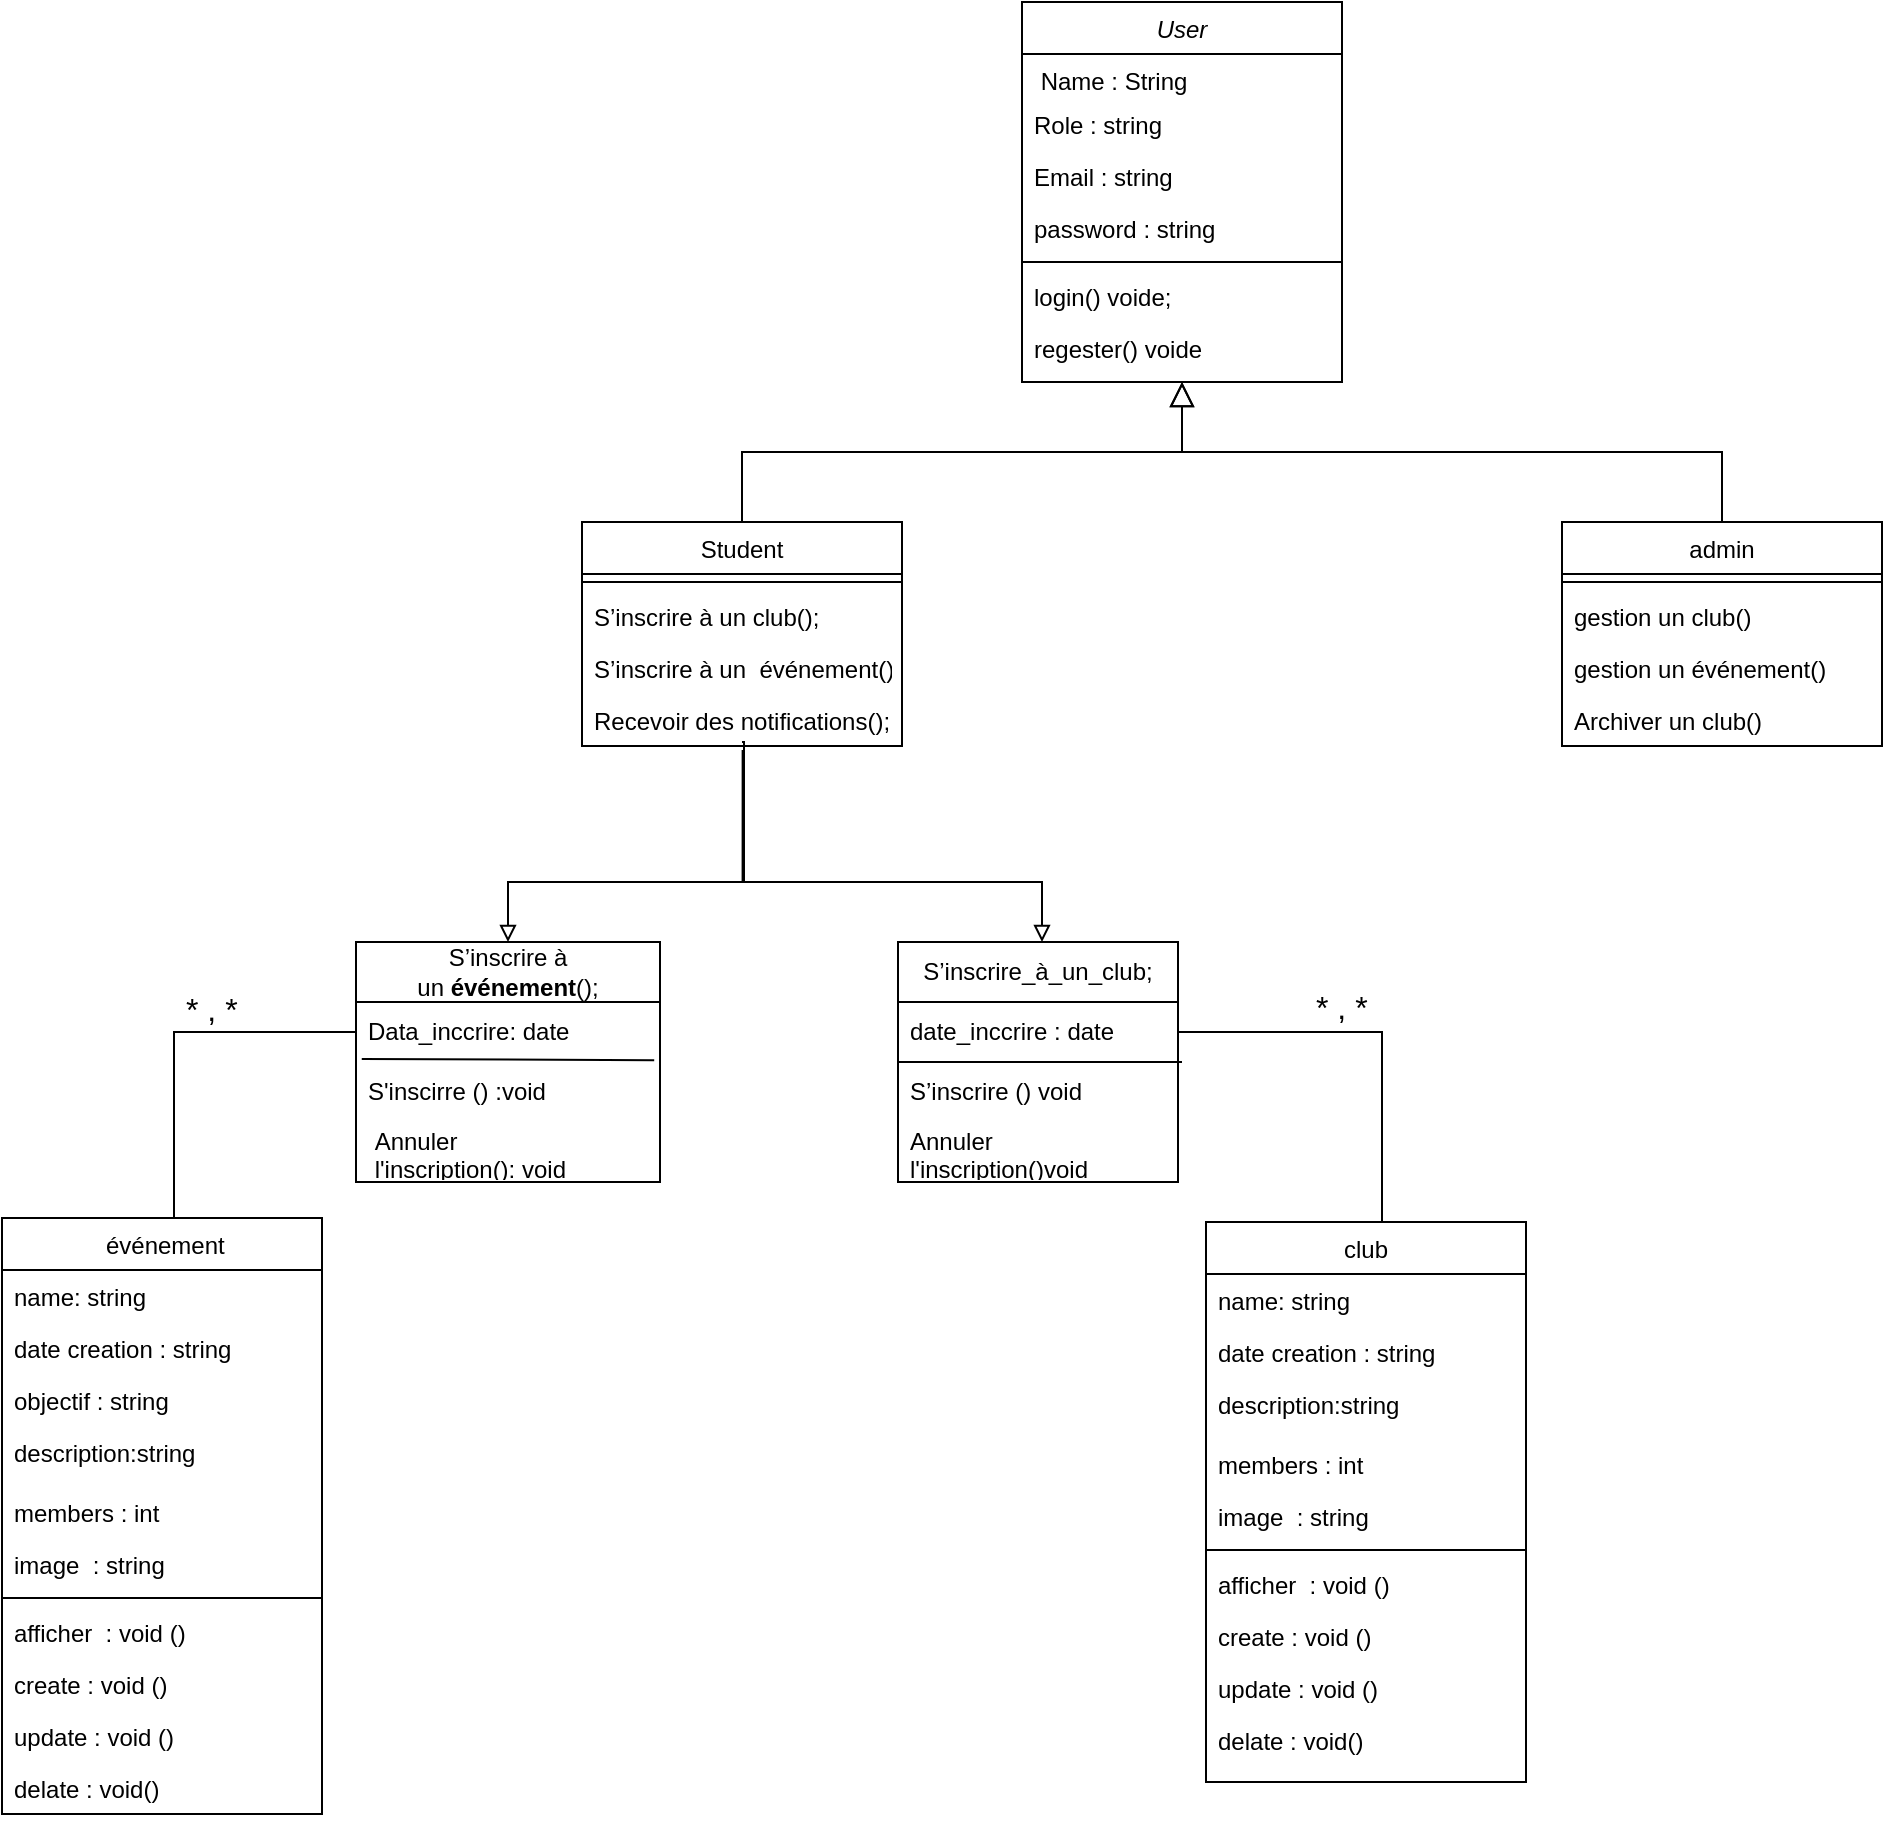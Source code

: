 <mxfile version="26.0.14">
  <diagram id="C5RBs43oDa-KdzZeNtuy" name="Page-1">
    <mxGraphModel dx="2591" dy="933" grid="1" gridSize="10" guides="1" tooltips="1" connect="1" arrows="1" fold="1" page="1" pageScale="1" pageWidth="827" pageHeight="1169" math="0" shadow="0">
      <root>
        <mxCell id="WIyWlLk6GJQsqaUBKTNV-0" />
        <mxCell id="WIyWlLk6GJQsqaUBKTNV-1" parent="WIyWlLk6GJQsqaUBKTNV-0" />
        <mxCell id="zkfFHV4jXpPFQw0GAbJ--0" value="User" style="swimlane;fontStyle=2;align=center;verticalAlign=top;childLayout=stackLayout;horizontal=1;startSize=26;horizontalStack=0;resizeParent=1;resizeLast=0;collapsible=1;marginBottom=0;rounded=0;shadow=0;strokeWidth=1;" parent="WIyWlLk6GJQsqaUBKTNV-1" vertex="1">
          <mxGeometry x="220" y="120" width="160" height="190" as="geometry">
            <mxRectangle x="230" y="140" width="160" height="26" as="alternateBounds" />
          </mxGeometry>
        </mxCell>
        <mxCell id="zkfFHV4jXpPFQw0GAbJ--1" value=" Name : String  " style="text;align=left;verticalAlign=top;spacingLeft=4;spacingRight=4;overflow=hidden;rotatable=0;points=[[0,0.5],[1,0.5]];portConstraint=eastwest;" parent="zkfFHV4jXpPFQw0GAbJ--0" vertex="1">
          <mxGeometry y="26" width="160" height="22" as="geometry" />
        </mxCell>
        <mxCell id="zkfFHV4jXpPFQw0GAbJ--2" value="Role : string" style="text;align=left;verticalAlign=top;spacingLeft=4;spacingRight=4;overflow=hidden;rotatable=0;points=[[0,0.5],[1,0.5]];portConstraint=eastwest;rounded=0;shadow=0;html=0;" parent="zkfFHV4jXpPFQw0GAbJ--0" vertex="1">
          <mxGeometry y="48" width="160" height="26" as="geometry" />
        </mxCell>
        <mxCell id="zkfFHV4jXpPFQw0GAbJ--3" value="Email : string " style="text;align=left;verticalAlign=top;spacingLeft=4;spacingRight=4;overflow=hidden;rotatable=0;points=[[0,0.5],[1,0.5]];portConstraint=eastwest;rounded=0;shadow=0;html=0;" parent="zkfFHV4jXpPFQw0GAbJ--0" vertex="1">
          <mxGeometry y="74" width="160" height="26" as="geometry" />
        </mxCell>
        <mxCell id="uCm8JS2zT_X1d5jvFOh7-0" value="password : string " style="text;align=left;verticalAlign=top;spacingLeft=4;spacingRight=4;overflow=hidden;rotatable=0;points=[[0,0.5],[1,0.5]];portConstraint=eastwest;rounded=0;shadow=0;html=0;" parent="zkfFHV4jXpPFQw0GAbJ--0" vertex="1">
          <mxGeometry y="100" width="160" height="26" as="geometry" />
        </mxCell>
        <mxCell id="zkfFHV4jXpPFQw0GAbJ--4" value="" style="line;html=1;strokeWidth=1;align=left;verticalAlign=middle;spacingTop=-1;spacingLeft=3;spacingRight=3;rotatable=0;labelPosition=right;points=[];portConstraint=eastwest;" parent="zkfFHV4jXpPFQw0GAbJ--0" vertex="1">
          <mxGeometry y="126" width="160" height="8" as="geometry" />
        </mxCell>
        <mxCell id="zkfFHV4jXpPFQw0GAbJ--5" value="login() voide;" style="text;align=left;verticalAlign=top;spacingLeft=4;spacingRight=4;overflow=hidden;rotatable=0;points=[[0,0.5],[1,0.5]];portConstraint=eastwest;" parent="zkfFHV4jXpPFQw0GAbJ--0" vertex="1">
          <mxGeometry y="134" width="160" height="26" as="geometry" />
        </mxCell>
        <mxCell id="uCm8JS2zT_X1d5jvFOh7-1" value="regester() voide  " style="text;align=left;verticalAlign=top;spacingLeft=4;spacingRight=4;overflow=hidden;rotatable=0;points=[[0,0.5],[1,0.5]];portConstraint=eastwest;" parent="zkfFHV4jXpPFQw0GAbJ--0" vertex="1">
          <mxGeometry y="160" width="160" height="26" as="geometry" />
        </mxCell>
        <mxCell id="zkfFHV4jXpPFQw0GAbJ--6" value="Student" style="swimlane;fontStyle=0;align=center;verticalAlign=top;childLayout=stackLayout;horizontal=1;startSize=26;horizontalStack=0;resizeParent=1;resizeLast=0;collapsible=1;marginBottom=0;rounded=0;shadow=0;strokeWidth=1;" parent="WIyWlLk6GJQsqaUBKTNV-1" vertex="1">
          <mxGeometry y="380" width="160" height="112" as="geometry">
            <mxRectangle x="130" y="380" width="160" height="26" as="alternateBounds" />
          </mxGeometry>
        </mxCell>
        <mxCell id="zkfFHV4jXpPFQw0GAbJ--9" value="" style="line;html=1;strokeWidth=1;align=left;verticalAlign=middle;spacingTop=-1;spacingLeft=3;spacingRight=3;rotatable=0;labelPosition=right;points=[];portConstraint=eastwest;" parent="zkfFHV4jXpPFQw0GAbJ--6" vertex="1">
          <mxGeometry y="26" width="160" height="8" as="geometry" />
        </mxCell>
        <mxCell id="uCm8JS2zT_X1d5jvFOh7-5" value="S’inscrire à un club();" style="text;align=left;verticalAlign=top;spacingLeft=4;spacingRight=4;overflow=hidden;rotatable=0;points=[[0,0.5],[1,0.5]];portConstraint=eastwest;" parent="zkfFHV4jXpPFQw0GAbJ--6" vertex="1">
          <mxGeometry y="34" width="160" height="26" as="geometry" />
        </mxCell>
        <mxCell id="uCm8JS2zT_X1d5jvFOh7-6" value="S’inscrire à un  événement();" style="text;align=left;verticalAlign=top;spacingLeft=4;spacingRight=4;overflow=hidden;rotatable=0;points=[[0,0.5],[1,0.5]];portConstraint=eastwest;" parent="zkfFHV4jXpPFQw0GAbJ--6" vertex="1">
          <mxGeometry y="60" width="160" height="26" as="geometry" />
        </mxCell>
        <mxCell id="uCm8JS2zT_X1d5jvFOh7-7" value="Recevoir des notifications();" style="text;align=left;verticalAlign=top;spacingLeft=4;spacingRight=4;overflow=hidden;rotatable=0;points=[[0,0.5],[1,0.5]];portConstraint=eastwest;" parent="zkfFHV4jXpPFQw0GAbJ--6" vertex="1">
          <mxGeometry y="86" width="160" height="26" as="geometry" />
        </mxCell>
        <mxCell id="zkfFHV4jXpPFQw0GAbJ--12" value="" style="endArrow=block;endSize=10;endFill=0;shadow=0;strokeWidth=1;rounded=0;curved=0;edgeStyle=elbowEdgeStyle;elbow=vertical;" parent="WIyWlLk6GJQsqaUBKTNV-1" source="zkfFHV4jXpPFQw0GAbJ--6" target="zkfFHV4jXpPFQw0GAbJ--0" edge="1">
          <mxGeometry width="160" relative="1" as="geometry">
            <mxPoint x="200" y="203" as="sourcePoint" />
            <mxPoint x="200" y="203" as="targetPoint" />
          </mxGeometry>
        </mxCell>
        <mxCell id="zkfFHV4jXpPFQw0GAbJ--13" value="admin" style="swimlane;fontStyle=0;align=center;verticalAlign=top;childLayout=stackLayout;horizontal=1;startSize=26;horizontalStack=0;resizeParent=1;resizeLast=0;collapsible=1;marginBottom=0;rounded=0;shadow=0;strokeWidth=1;" parent="WIyWlLk6GJQsqaUBKTNV-1" vertex="1">
          <mxGeometry x="490" y="380" width="160" height="112" as="geometry">
            <mxRectangle x="340" y="380" width="170" height="26" as="alternateBounds" />
          </mxGeometry>
        </mxCell>
        <mxCell id="zkfFHV4jXpPFQw0GAbJ--15" value="" style="line;html=1;strokeWidth=1;align=left;verticalAlign=middle;spacingTop=-1;spacingLeft=3;spacingRight=3;rotatable=0;labelPosition=right;points=[];portConstraint=eastwest;" parent="zkfFHV4jXpPFQw0GAbJ--13" vertex="1">
          <mxGeometry y="26" width="160" height="8" as="geometry" />
        </mxCell>
        <mxCell id="uCm8JS2zT_X1d5jvFOh7-2" value="gestion un club()" style="text;align=left;verticalAlign=top;spacingLeft=4;spacingRight=4;overflow=hidden;rotatable=0;points=[[0,0.5],[1,0.5]];portConstraint=eastwest;" parent="zkfFHV4jXpPFQw0GAbJ--13" vertex="1">
          <mxGeometry y="34" width="160" height="26" as="geometry" />
        </mxCell>
        <mxCell id="uCm8JS2zT_X1d5jvFOh7-3" value="gestion un événement()" style="text;align=left;verticalAlign=top;spacingLeft=4;spacingRight=4;overflow=hidden;rotatable=0;points=[[0,0.5],[1,0.5]];portConstraint=eastwest;" parent="zkfFHV4jXpPFQw0GAbJ--13" vertex="1">
          <mxGeometry y="60" width="160" height="26" as="geometry" />
        </mxCell>
        <mxCell id="uCm8JS2zT_X1d5jvFOh7-8" value="Archiver un club()" style="text;align=left;verticalAlign=top;spacingLeft=4;spacingRight=4;overflow=hidden;rotatable=0;points=[[0,0.5],[1,0.5]];portConstraint=eastwest;" parent="zkfFHV4jXpPFQw0GAbJ--13" vertex="1">
          <mxGeometry y="86" width="160" height="26" as="geometry" />
        </mxCell>
        <mxCell id="zkfFHV4jXpPFQw0GAbJ--16" value="" style="endArrow=block;endSize=10;endFill=0;shadow=0;strokeWidth=1;rounded=0;curved=0;edgeStyle=elbowEdgeStyle;elbow=vertical;" parent="WIyWlLk6GJQsqaUBKTNV-1" source="zkfFHV4jXpPFQw0GAbJ--13" target="zkfFHV4jXpPFQw0GAbJ--0" edge="1">
          <mxGeometry width="160" relative="1" as="geometry">
            <mxPoint x="210" y="373" as="sourcePoint" />
            <mxPoint x="310" y="271" as="targetPoint" />
          </mxGeometry>
        </mxCell>
        <mxCell id="zkfFHV4jXpPFQw0GAbJ--17" value="club" style="swimlane;fontStyle=0;align=center;verticalAlign=top;childLayout=stackLayout;horizontal=1;startSize=26;horizontalStack=0;resizeParent=1;resizeLast=0;collapsible=1;marginBottom=0;rounded=0;shadow=0;strokeWidth=1;" parent="WIyWlLk6GJQsqaUBKTNV-1" vertex="1">
          <mxGeometry x="312" y="730" width="160" height="280" as="geometry">
            <mxRectangle x="550" y="140" width="160" height="26" as="alternateBounds" />
          </mxGeometry>
        </mxCell>
        <mxCell id="zkfFHV4jXpPFQw0GAbJ--18" value="name: string" style="text;align=left;verticalAlign=top;spacingLeft=4;spacingRight=4;overflow=hidden;rotatable=0;points=[[0,0.5],[1,0.5]];portConstraint=eastwest;" parent="zkfFHV4jXpPFQw0GAbJ--17" vertex="1">
          <mxGeometry y="26" width="160" height="26" as="geometry" />
        </mxCell>
        <mxCell id="zkfFHV4jXpPFQw0GAbJ--19" value="date creation : string " style="text;align=left;verticalAlign=top;spacingLeft=4;spacingRight=4;overflow=hidden;rotatable=0;points=[[0,0.5],[1,0.5]];portConstraint=eastwest;rounded=0;shadow=0;html=0;" parent="zkfFHV4jXpPFQw0GAbJ--17" vertex="1">
          <mxGeometry y="52" width="160" height="26" as="geometry" />
        </mxCell>
        <mxCell id="zkfFHV4jXpPFQw0GAbJ--21" value="description:string " style="text;align=left;verticalAlign=top;spacingLeft=4;spacingRight=4;overflow=hidden;rotatable=0;points=[[0,0.5],[1,0.5]];portConstraint=eastwest;rounded=0;shadow=0;html=0;" parent="zkfFHV4jXpPFQw0GAbJ--17" vertex="1">
          <mxGeometry y="78" width="160" height="30" as="geometry" />
        </mxCell>
        <mxCell id="zkfFHV4jXpPFQw0GAbJ--22" value="members : int " style="text;align=left;verticalAlign=top;spacingLeft=4;spacingRight=4;overflow=hidden;rotatable=0;points=[[0,0.5],[1,0.5]];portConstraint=eastwest;rounded=0;shadow=0;html=0;" parent="zkfFHV4jXpPFQw0GAbJ--17" vertex="1">
          <mxGeometry y="108" width="160" height="26" as="geometry" />
        </mxCell>
        <mxCell id="uCm8JS2zT_X1d5jvFOh7-9" value="image  : string " style="text;align=left;verticalAlign=top;spacingLeft=4;spacingRight=4;overflow=hidden;rotatable=0;points=[[0,0.5],[1,0.5]];portConstraint=eastwest;rounded=0;shadow=0;html=0;" parent="zkfFHV4jXpPFQw0GAbJ--17" vertex="1">
          <mxGeometry y="134" width="160" height="26" as="geometry" />
        </mxCell>
        <mxCell id="zkfFHV4jXpPFQw0GAbJ--23" value="" style="line;html=1;strokeWidth=1;align=left;verticalAlign=middle;spacingTop=-1;spacingLeft=3;spacingRight=3;rotatable=0;labelPosition=right;points=[];portConstraint=eastwest;" parent="zkfFHV4jXpPFQw0GAbJ--17" vertex="1">
          <mxGeometry y="160" width="160" height="8" as="geometry" />
        </mxCell>
        <mxCell id="uCm8JS2zT_X1d5jvFOh7-11" value="afficher  : void ()" style="text;align=left;verticalAlign=top;spacingLeft=4;spacingRight=4;overflow=hidden;rotatable=0;points=[[0,0.5],[1,0.5]];portConstraint=eastwest;" parent="zkfFHV4jXpPFQw0GAbJ--17" vertex="1">
          <mxGeometry y="168" width="160" height="26" as="geometry" />
        </mxCell>
        <mxCell id="zkfFHV4jXpPFQw0GAbJ--24" value="create : void ()" style="text;align=left;verticalAlign=top;spacingLeft=4;spacingRight=4;overflow=hidden;rotatable=0;points=[[0,0.5],[1,0.5]];portConstraint=eastwest;" parent="zkfFHV4jXpPFQw0GAbJ--17" vertex="1">
          <mxGeometry y="194" width="160" height="26" as="geometry" />
        </mxCell>
        <mxCell id="zkfFHV4jXpPFQw0GAbJ--25" value="update : void ()" style="text;align=left;verticalAlign=top;spacingLeft=4;spacingRight=4;overflow=hidden;rotatable=0;points=[[0,0.5],[1,0.5]];portConstraint=eastwest;" parent="zkfFHV4jXpPFQw0GAbJ--17" vertex="1">
          <mxGeometry y="220" width="160" height="26" as="geometry" />
        </mxCell>
        <mxCell id="uCm8JS2zT_X1d5jvFOh7-10" value="delate : void()" style="text;align=left;verticalAlign=top;spacingLeft=4;spacingRight=4;overflow=hidden;rotatable=0;points=[[0,0.5],[1,0.5]];portConstraint=eastwest;" parent="zkfFHV4jXpPFQw0GAbJ--17" vertex="1">
          <mxGeometry y="246" width="160" height="26" as="geometry" />
        </mxCell>
        <mxCell id="uCm8JS2zT_X1d5jvFOh7-26" style="edgeStyle=orthogonalEdgeStyle;rounded=0;orthogonalLoop=1;jettySize=auto;html=1;exitX=0.5;exitY=0;exitDx=0;exitDy=0;entryX=0;entryY=0.5;entryDx=0;entryDy=0;endArrow=none;startFill=0;" parent="WIyWlLk6GJQsqaUBKTNV-1" target="uCm8JS2zT_X1d5jvFOh7-34" edge="1">
          <mxGeometry relative="1" as="geometry">
            <mxPoint x="-120" y="650" as="targetPoint" />
            <mxPoint x="-204" y="728" as="sourcePoint" />
            <Array as="points">
              <mxPoint x="-204" y="635" />
            </Array>
          </mxGeometry>
        </mxCell>
        <mxCell id="uCm8JS2zT_X1d5jvFOh7-12" value=" événement" style="swimlane;fontStyle=0;align=center;verticalAlign=top;childLayout=stackLayout;horizontal=1;startSize=26;horizontalStack=0;resizeParent=1;resizeLast=0;collapsible=1;marginBottom=0;rounded=0;shadow=0;strokeWidth=1;" parent="WIyWlLk6GJQsqaUBKTNV-1" vertex="1">
          <mxGeometry x="-290" y="728" width="160" height="298" as="geometry">
            <mxRectangle x="550" y="140" width="160" height="26" as="alternateBounds" />
          </mxGeometry>
        </mxCell>
        <mxCell id="uCm8JS2zT_X1d5jvFOh7-13" value="name: string" style="text;align=left;verticalAlign=top;spacingLeft=4;spacingRight=4;overflow=hidden;rotatable=0;points=[[0,0.5],[1,0.5]];portConstraint=eastwest;" parent="uCm8JS2zT_X1d5jvFOh7-12" vertex="1">
          <mxGeometry y="26" width="160" height="26" as="geometry" />
        </mxCell>
        <mxCell id="uCm8JS2zT_X1d5jvFOh7-14" value="date creation : string " style="text;align=left;verticalAlign=top;spacingLeft=4;spacingRight=4;overflow=hidden;rotatable=0;points=[[0,0.5],[1,0.5]];portConstraint=eastwest;rounded=0;shadow=0;html=0;" parent="uCm8JS2zT_X1d5jvFOh7-12" vertex="1">
          <mxGeometry y="52" width="160" height="26" as="geometry" />
        </mxCell>
        <mxCell id="uCm8JS2zT_X1d5jvFOh7-15" value="objectif : string " style="text;align=left;verticalAlign=top;spacingLeft=4;spacingRight=4;overflow=hidden;rotatable=0;points=[[0,0.5],[1,0.5]];portConstraint=eastwest;rounded=0;shadow=0;html=0;" parent="uCm8JS2zT_X1d5jvFOh7-12" vertex="1">
          <mxGeometry y="78" width="160" height="26" as="geometry" />
        </mxCell>
        <mxCell id="uCm8JS2zT_X1d5jvFOh7-16" value="description:string " style="text;align=left;verticalAlign=top;spacingLeft=4;spacingRight=4;overflow=hidden;rotatable=0;points=[[0,0.5],[1,0.5]];portConstraint=eastwest;rounded=0;shadow=0;html=0;" parent="uCm8JS2zT_X1d5jvFOh7-12" vertex="1">
          <mxGeometry y="104" width="160" height="30" as="geometry" />
        </mxCell>
        <mxCell id="uCm8JS2zT_X1d5jvFOh7-17" value="members : int " style="text;align=left;verticalAlign=top;spacingLeft=4;spacingRight=4;overflow=hidden;rotatable=0;points=[[0,0.5],[1,0.5]];portConstraint=eastwest;rounded=0;shadow=0;html=0;" parent="uCm8JS2zT_X1d5jvFOh7-12" vertex="1">
          <mxGeometry y="134" width="160" height="26" as="geometry" />
        </mxCell>
        <mxCell id="uCm8JS2zT_X1d5jvFOh7-18" value="image  : string " style="text;align=left;verticalAlign=top;spacingLeft=4;spacingRight=4;overflow=hidden;rotatable=0;points=[[0,0.5],[1,0.5]];portConstraint=eastwest;rounded=0;shadow=0;html=0;" parent="uCm8JS2zT_X1d5jvFOh7-12" vertex="1">
          <mxGeometry y="160" width="160" height="26" as="geometry" />
        </mxCell>
        <mxCell id="uCm8JS2zT_X1d5jvFOh7-19" value="" style="line;html=1;strokeWidth=1;align=left;verticalAlign=middle;spacingTop=-1;spacingLeft=3;spacingRight=3;rotatable=0;labelPosition=right;points=[];portConstraint=eastwest;" parent="uCm8JS2zT_X1d5jvFOh7-12" vertex="1">
          <mxGeometry y="186" width="160" height="8" as="geometry" />
        </mxCell>
        <mxCell id="uCm8JS2zT_X1d5jvFOh7-20" value="afficher  : void ()" style="text;align=left;verticalAlign=top;spacingLeft=4;spacingRight=4;overflow=hidden;rotatable=0;points=[[0,0.5],[1,0.5]];portConstraint=eastwest;" parent="uCm8JS2zT_X1d5jvFOh7-12" vertex="1">
          <mxGeometry y="194" width="160" height="26" as="geometry" />
        </mxCell>
        <mxCell id="uCm8JS2zT_X1d5jvFOh7-21" value="create : void ()" style="text;align=left;verticalAlign=top;spacingLeft=4;spacingRight=4;overflow=hidden;rotatable=0;points=[[0,0.5],[1,0.5]];portConstraint=eastwest;" parent="uCm8JS2zT_X1d5jvFOh7-12" vertex="1">
          <mxGeometry y="220" width="160" height="26" as="geometry" />
        </mxCell>
        <mxCell id="uCm8JS2zT_X1d5jvFOh7-22" value="update : void ()" style="text;align=left;verticalAlign=top;spacingLeft=4;spacingRight=4;overflow=hidden;rotatable=0;points=[[0,0.5],[1,0.5]];portConstraint=eastwest;" parent="uCm8JS2zT_X1d5jvFOh7-12" vertex="1">
          <mxGeometry y="246" width="160" height="26" as="geometry" />
        </mxCell>
        <mxCell id="uCm8JS2zT_X1d5jvFOh7-23" value="delate : void()" style="text;align=left;verticalAlign=top;spacingLeft=4;spacingRight=4;overflow=hidden;rotatable=0;points=[[0,0.5],[1,0.5]];portConstraint=eastwest;" parent="uCm8JS2zT_X1d5jvFOh7-12" vertex="1">
          <mxGeometry y="272" width="160" height="26" as="geometry" />
        </mxCell>
        <mxCell id="uCm8JS2zT_X1d5jvFOh7-37" style="edgeStyle=orthogonalEdgeStyle;rounded=0;orthogonalLoop=1;jettySize=auto;html=1;fontFamily=Helvetica;fontSize=12;fontColor=default;entryX=0.502;entryY=1.077;entryDx=0;entryDy=0;entryPerimeter=0;endArrow=none;startFill=0;startArrow=block;" parent="WIyWlLk6GJQsqaUBKTNV-1" source="uCm8JS2zT_X1d5jvFOh7-33" target="uCm8JS2zT_X1d5jvFOh7-7" edge="1">
          <mxGeometry relative="1" as="geometry">
            <mxPoint x="80" y="550" as="targetPoint" />
            <Array as="points">
              <mxPoint x="80" y="560" />
            </Array>
          </mxGeometry>
        </mxCell>
        <mxCell id="uCm8JS2zT_X1d5jvFOh7-33" value="&lt;span style=&quot;text-align: left; text-wrap-mode: nowrap;&quot;&gt;S’inscrire à un&lt;/span&gt;&lt;strong data-end=&quot;818&quot; data-start=&quot;778&quot;&gt;&amp;nbsp;événement&lt;/strong&gt;&lt;span style=&quot;text-align: left; text-wrap-mode: nowrap;&quot;&gt;();&lt;/span&gt;" style="swimlane;fontStyle=0;childLayout=stackLayout;horizontal=1;startSize=30;horizontalStack=0;resizeParent=1;resizeParentMax=0;resizeLast=0;collapsible=1;marginBottom=0;whiteSpace=wrap;html=1;strokeColor=default;align=center;verticalAlign=middle;fontFamily=Helvetica;fontSize=12;fontColor=default;fillColor=default;" parent="WIyWlLk6GJQsqaUBKTNV-1" vertex="1">
          <mxGeometry x="-113" y="590" width="152" height="120" as="geometry" />
        </mxCell>
        <mxCell id="uCm8JS2zT_X1d5jvFOh7-34" value="Data_inccrire: date" style="text;strokeColor=none;fillColor=none;align=left;verticalAlign=middle;spacingLeft=4;spacingRight=4;overflow=hidden;points=[[0,0.5],[1,0.5]];portConstraint=eastwest;rotatable=0;whiteSpace=wrap;html=1;fontFamily=Helvetica;fontSize=12;fontColor=default;" parent="uCm8JS2zT_X1d5jvFOh7-33" vertex="1">
          <mxGeometry y="30" width="152" height="30" as="geometry" />
        </mxCell>
        <mxCell id="uCm8JS2zT_X1d5jvFOh7-35" value="S&#39;inscirre () :void" style="text;strokeColor=none;fillColor=none;align=left;verticalAlign=middle;spacingLeft=4;spacingRight=4;overflow=hidden;points=[[0,0.5],[1,0.5]];portConstraint=eastwest;rotatable=0;whiteSpace=wrap;html=1;fontFamily=Helvetica;fontSize=12;fontColor=default;" parent="uCm8JS2zT_X1d5jvFOh7-33" vertex="1">
          <mxGeometry y="60" width="152" height="30" as="geometry" />
        </mxCell>
        <mxCell id="uCm8JS2zT_X1d5jvFOh7-36" value="&amp;nbsp;Annuler&lt;div&gt;&amp;nbsp;l&#39;inscription(): void&lt;/div&gt;" style="text;strokeColor=none;fillColor=none;align=left;verticalAlign=middle;spacingLeft=4;spacingRight=4;overflow=hidden;points=[[0,0.5],[1,0.5]];portConstraint=eastwest;rotatable=0;whiteSpace=wrap;html=1;fontFamily=Helvetica;fontSize=12;fontColor=default;" parent="uCm8JS2zT_X1d5jvFOh7-33" vertex="1">
          <mxGeometry y="90" width="152" height="30" as="geometry" />
        </mxCell>
        <mxCell id="uCm8JS2zT_X1d5jvFOh7-58" value="" style="endArrow=none;html=1;rounded=0;fontFamily=Helvetica;fontSize=12;fontColor=default;exitX=0.019;exitY=0.949;exitDx=0;exitDy=0;exitPerimeter=0;entryX=0.981;entryY=-0.031;entryDx=0;entryDy=0;entryPerimeter=0;" parent="uCm8JS2zT_X1d5jvFOh7-33" source="uCm8JS2zT_X1d5jvFOh7-34" target="uCm8JS2zT_X1d5jvFOh7-35" edge="1">
          <mxGeometry width="50" height="50" relative="1" as="geometry">
            <mxPoint x="153" y="250" as="sourcePoint" />
            <mxPoint x="203" y="200" as="targetPoint" />
          </mxGeometry>
        </mxCell>
        <mxCell id="uCm8JS2zT_X1d5jvFOh7-51" style="edgeStyle=orthogonalEdgeStyle;rounded=0;orthogonalLoop=1;jettySize=auto;html=1;fontFamily=Helvetica;fontSize=12;fontColor=default;endArrow=none;startFill=0;startArrow=block;" parent="WIyWlLk6GJQsqaUBKTNV-1" source="uCm8JS2zT_X1d5jvFOh7-39" edge="1">
          <mxGeometry relative="1" as="geometry">
            <mxPoint x="80" y="490" as="targetPoint" />
            <Array as="points">
              <mxPoint x="230" y="560" />
              <mxPoint x="81" y="560" />
              <mxPoint x="81" y="490" />
            </Array>
          </mxGeometry>
        </mxCell>
        <mxCell id="uCm8JS2zT_X1d5jvFOh7-39" value="&lt;span style=&quot;text-align: left; text-wrap-mode: nowrap;&quot;&gt;S’inscrire_à_un_club;&lt;/span&gt;" style="swimlane;fontStyle=0;childLayout=stackLayout;horizontal=1;startSize=30;horizontalStack=0;resizeParent=1;resizeParentMax=0;resizeLast=0;collapsible=1;marginBottom=0;whiteSpace=wrap;html=1;strokeColor=default;align=center;verticalAlign=middle;fontFamily=Helvetica;fontSize=12;fontColor=default;fillColor=default;" parent="WIyWlLk6GJQsqaUBKTNV-1" vertex="1">
          <mxGeometry x="158" y="590" width="140" height="120" as="geometry" />
        </mxCell>
        <mxCell id="uCm8JS2zT_X1d5jvFOh7-52" value="" style="endArrow=none;html=1;rounded=0;fontFamily=Helvetica;fontSize=12;fontColor=default;" parent="uCm8JS2zT_X1d5jvFOh7-39" edge="1">
          <mxGeometry width="50" height="50" relative="1" as="geometry">
            <mxPoint y="60" as="sourcePoint" />
            <mxPoint x="142" y="60" as="targetPoint" />
          </mxGeometry>
        </mxCell>
        <mxCell id="uCm8JS2zT_X1d5jvFOh7-41" value="date_inccrire : date&amp;nbsp;" style="text;strokeColor=none;fillColor=none;align=left;verticalAlign=middle;spacingLeft=4;spacingRight=4;overflow=hidden;points=[[0,0.5],[1,0.5]];portConstraint=eastwest;rotatable=0;whiteSpace=wrap;html=1;fontFamily=Helvetica;fontSize=12;fontColor=default;" parent="uCm8JS2zT_X1d5jvFOh7-39" vertex="1">
          <mxGeometry y="30" width="140" height="30" as="geometry" />
        </mxCell>
        <mxCell id="uCm8JS2zT_X1d5jvFOh7-53" value="&lt;span style=&quot;text-wrap-mode: nowrap;&quot;&gt;S’inscrire () void&lt;/span&gt;" style="text;strokeColor=none;fillColor=none;align=left;verticalAlign=middle;spacingLeft=4;spacingRight=4;overflow=hidden;points=[[0,0.5],[1,0.5]];portConstraint=eastwest;rotatable=0;whiteSpace=wrap;html=1;fontFamily=Helvetica;fontSize=12;fontColor=default;" parent="uCm8JS2zT_X1d5jvFOh7-39" vertex="1">
          <mxGeometry y="60" width="140" height="30" as="geometry" />
        </mxCell>
        <mxCell id="uCm8JS2zT_X1d5jvFOh7-54" value="Annuler l&#39;inscription()void" style="text;strokeColor=none;fillColor=none;align=left;verticalAlign=middle;spacingLeft=4;spacingRight=4;overflow=hidden;points=[[0,0.5],[1,0.5]];portConstraint=eastwest;rotatable=0;whiteSpace=wrap;html=1;fontFamily=Helvetica;fontSize=12;fontColor=default;" parent="uCm8JS2zT_X1d5jvFOh7-39" vertex="1">
          <mxGeometry y="90" width="140" height="30" as="geometry" />
        </mxCell>
        <mxCell id="uCm8JS2zT_X1d5jvFOh7-44" value="" style="endArrow=none;shadow=0;strokeWidth=1;rounded=0;curved=0;endFill=1;edgeStyle=elbowEdgeStyle;elbow=vertical;exitX=1;exitY=0.5;exitDx=0;exitDy=0;entryX=0.55;entryY=0;entryDx=0;entryDy=0;entryPerimeter=0;startFill=0;" parent="WIyWlLk6GJQsqaUBKTNV-1" source="uCm8JS2zT_X1d5jvFOh7-41" target="zkfFHV4jXpPFQw0GAbJ--17" edge="1">
          <mxGeometry x="0.5" y="41" relative="1" as="geometry">
            <mxPoint x="292" y="635" as="sourcePoint" />
            <mxPoint x="399" y="705" as="targetPoint" />
            <mxPoint x="-40" y="32" as="offset" />
            <Array as="points">
              <mxPoint x="399" y="635" />
            </Array>
          </mxGeometry>
        </mxCell>
        <mxCell id="uCm8JS2zT_X1d5jvFOh7-45" value="* , *" style="resizable=0;align=left;verticalAlign=bottom;labelBackgroundColor=none;fontSize=16;rotation=0;" parent="uCm8JS2zT_X1d5jvFOh7-44" connectable="0" vertex="1">
          <mxGeometry x="-1" y="3" relative="1" as="geometry">
            <mxPoint x="67" y="1" as="offset" />
          </mxGeometry>
        </mxCell>
        <mxCell id="uCm8JS2zT_X1d5jvFOh7-56" value="* , *" style="resizable=0;align=left;verticalAlign=bottom;labelBackgroundColor=none;fontSize=16;rotation=0;" parent="uCm8JS2zT_X1d5jvFOh7-44" connectable="0" vertex="1">
          <mxGeometry x="-1" y="3" relative="1" as="geometry">
            <mxPoint x="-498" y="2" as="offset" />
          </mxGeometry>
        </mxCell>
      </root>
    </mxGraphModel>
  </diagram>
</mxfile>
